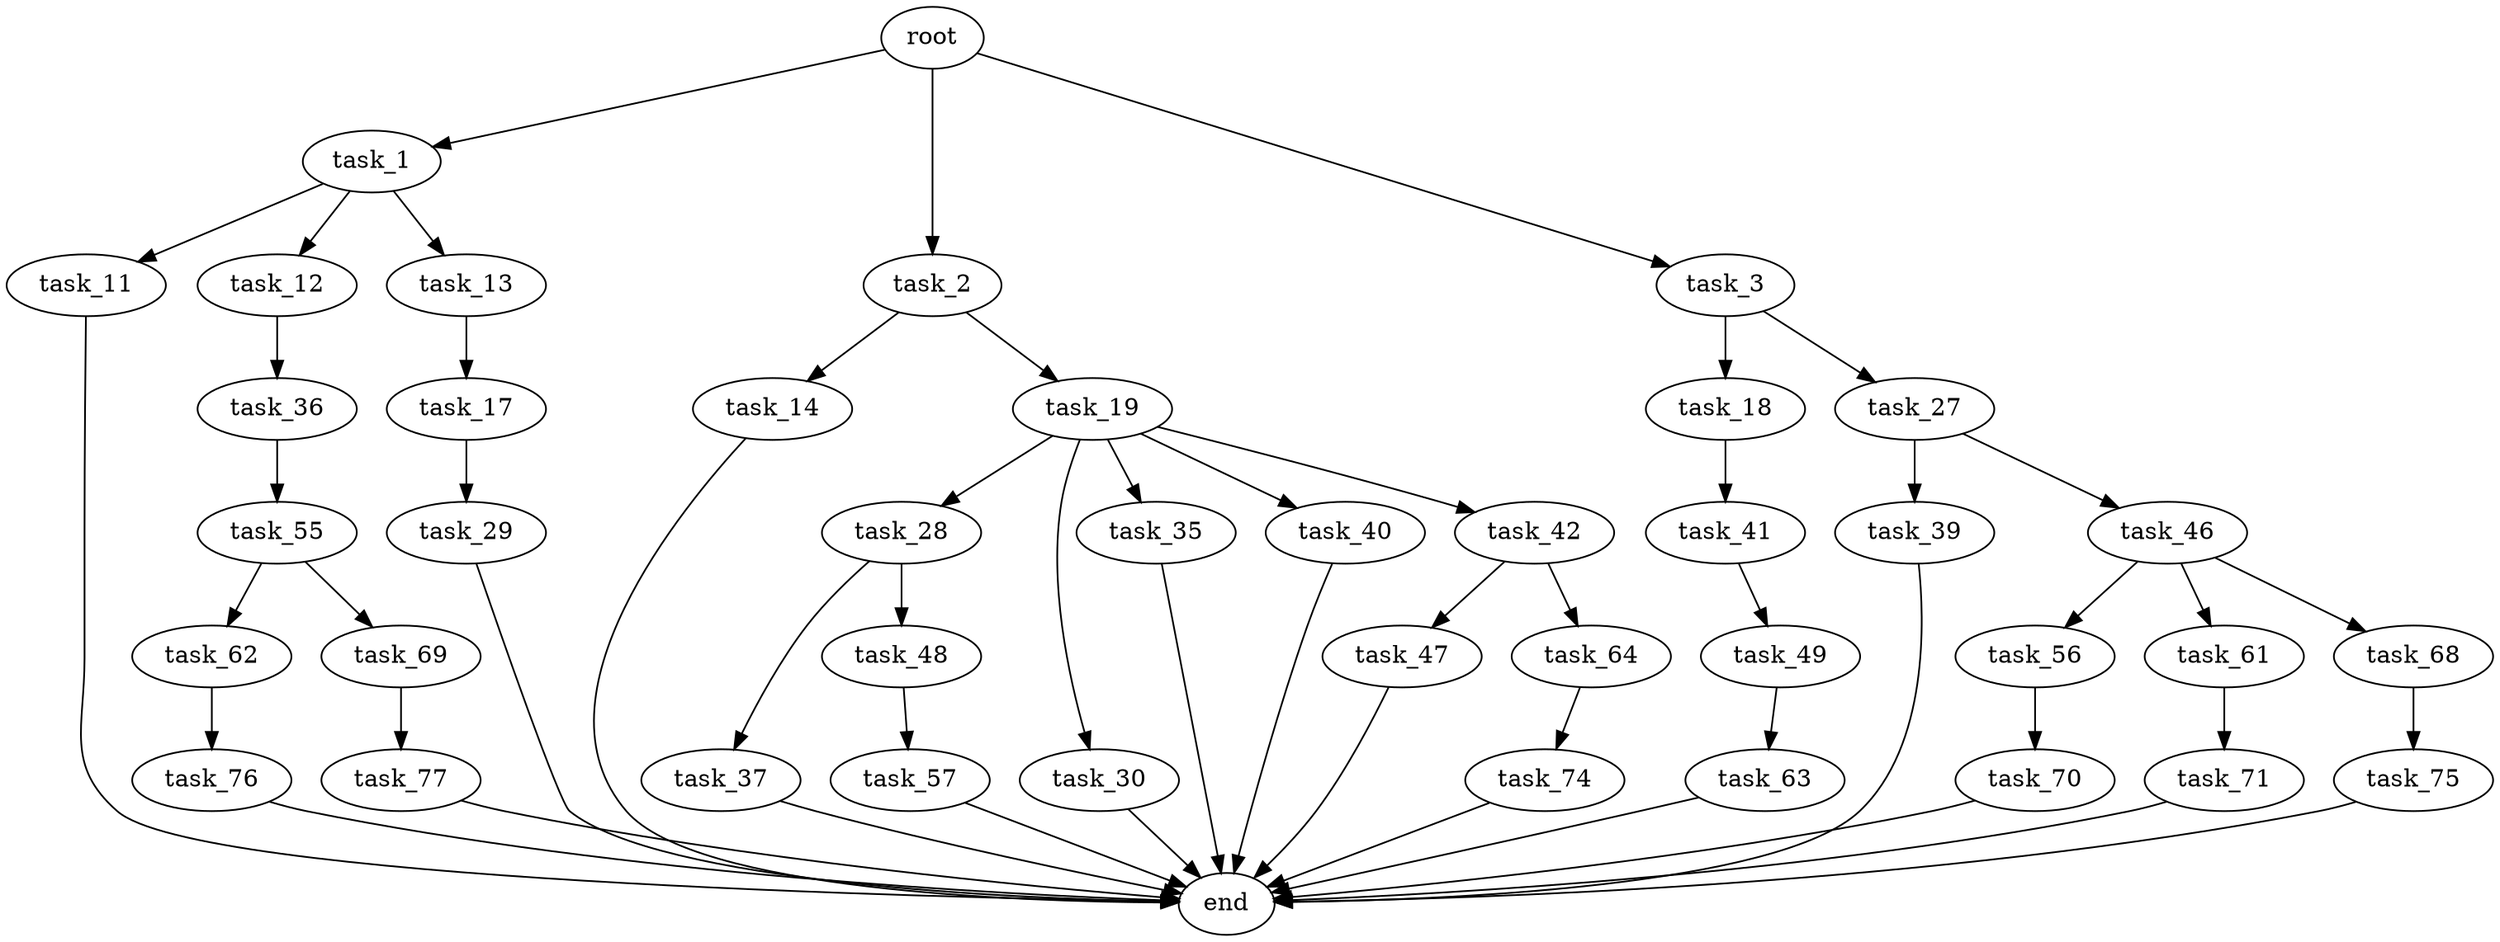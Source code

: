digraph G {
  root [size="0.000000"];
  task_1 [size="782757789696.000000"];
  task_2 [size="3924485783.000000"];
  task_3 [size="201119651844.000000"];
  task_11 [size="132479699345.000000"];
  task_12 [size="93748754443.000000"];
  task_13 [size="483270844781.000000"];
  task_14 [size="33114337750.000000"];
  task_19 [size="3774102398.000000"];
  task_18 [size="1920873974.000000"];
  task_27 [size="150528154032.000000"];
  end [size="0.000000"];
  task_36 [size="39475325973.000000"];
  task_17 [size="1050777700029.000000"];
  task_29 [size="6164527556.000000"];
  task_41 [size="283160381699.000000"];
  task_28 [size="18121471957.000000"];
  task_30 [size="722890391.000000"];
  task_35 [size="8234156755.000000"];
  task_40 [size="25867413497.000000"];
  task_42 [size="1704740638.000000"];
  task_39 [size="181472258880.000000"];
  task_46 [size="994474254294.000000"];
  task_37 [size="49706689797.000000"];
  task_48 [size="26164694468.000000"];
  task_55 [size="11641641795.000000"];
  task_49 [size="632273167350.000000"];
  task_47 [size="13702619634.000000"];
  task_64 [size="191521985196.000000"];
  task_56 [size="99838538176.000000"];
  task_61 [size="50287093309.000000"];
  task_68 [size="244845294564.000000"];
  task_57 [size="40495647528.000000"];
  task_63 [size="8589934592.000000"];
  task_62 [size="39500334306.000000"];
  task_69 [size="231928233984.000000"];
  task_70 [size="60088413456.000000"];
  task_71 [size="134217728000.000000"];
  task_76 [size="450681735215.000000"];
  task_74 [size="16044779892.000000"];
  task_75 [size="12255682059.000000"];
  task_77 [size="9990840584.000000"];

  root -> task_1 [size="1.000000"];
  root -> task_2 [size="1.000000"];
  root -> task_3 [size="1.000000"];
  task_1 -> task_11 [size="679477248.000000"];
  task_1 -> task_12 [size="679477248.000000"];
  task_1 -> task_13 [size="679477248.000000"];
  task_2 -> task_14 [size="75497472.000000"];
  task_2 -> task_19 [size="75497472.000000"];
  task_3 -> task_18 [size="679477248.000000"];
  task_3 -> task_27 [size="679477248.000000"];
  task_11 -> end [size="1.000000"];
  task_12 -> task_36 [size="411041792.000000"];
  task_13 -> task_17 [size="301989888.000000"];
  task_14 -> end [size="1.000000"];
  task_19 -> task_28 [size="209715200.000000"];
  task_19 -> task_30 [size="209715200.000000"];
  task_19 -> task_35 [size="209715200.000000"];
  task_19 -> task_40 [size="209715200.000000"];
  task_19 -> task_42 [size="209715200.000000"];
  task_18 -> task_41 [size="134217728.000000"];
  task_27 -> task_39 [size="209715200.000000"];
  task_27 -> task_46 [size="209715200.000000"];
  task_36 -> task_55 [size="679477248.000000"];
  task_17 -> task_29 [size="679477248.000000"];
  task_29 -> end [size="1.000000"];
  task_41 -> task_49 [size="301989888.000000"];
  task_28 -> task_37 [size="411041792.000000"];
  task_28 -> task_48 [size="411041792.000000"];
  task_30 -> end [size="1.000000"];
  task_35 -> end [size="1.000000"];
  task_40 -> end [size="1.000000"];
  task_42 -> task_47 [size="209715200.000000"];
  task_42 -> task_64 [size="209715200.000000"];
  task_39 -> end [size="1.000000"];
  task_46 -> task_56 [size="679477248.000000"];
  task_46 -> task_61 [size="679477248.000000"];
  task_46 -> task_68 [size="679477248.000000"];
  task_37 -> end [size="1.000000"];
  task_48 -> task_57 [size="411041792.000000"];
  task_55 -> task_62 [size="411041792.000000"];
  task_55 -> task_69 [size="411041792.000000"];
  task_49 -> task_63 [size="679477248.000000"];
  task_47 -> end [size="1.000000"];
  task_64 -> task_74 [size="134217728.000000"];
  task_56 -> task_70 [size="75497472.000000"];
  task_61 -> task_71 [size="838860800.000000"];
  task_68 -> task_75 [size="411041792.000000"];
  task_57 -> end [size="1.000000"];
  task_63 -> end [size="1.000000"];
  task_62 -> task_76 [size="679477248.000000"];
  task_69 -> task_77 [size="301989888.000000"];
  task_70 -> end [size="1.000000"];
  task_71 -> end [size="1.000000"];
  task_76 -> end [size="1.000000"];
  task_74 -> end [size="1.000000"];
  task_75 -> end [size="1.000000"];
  task_77 -> end [size="1.000000"];
}
